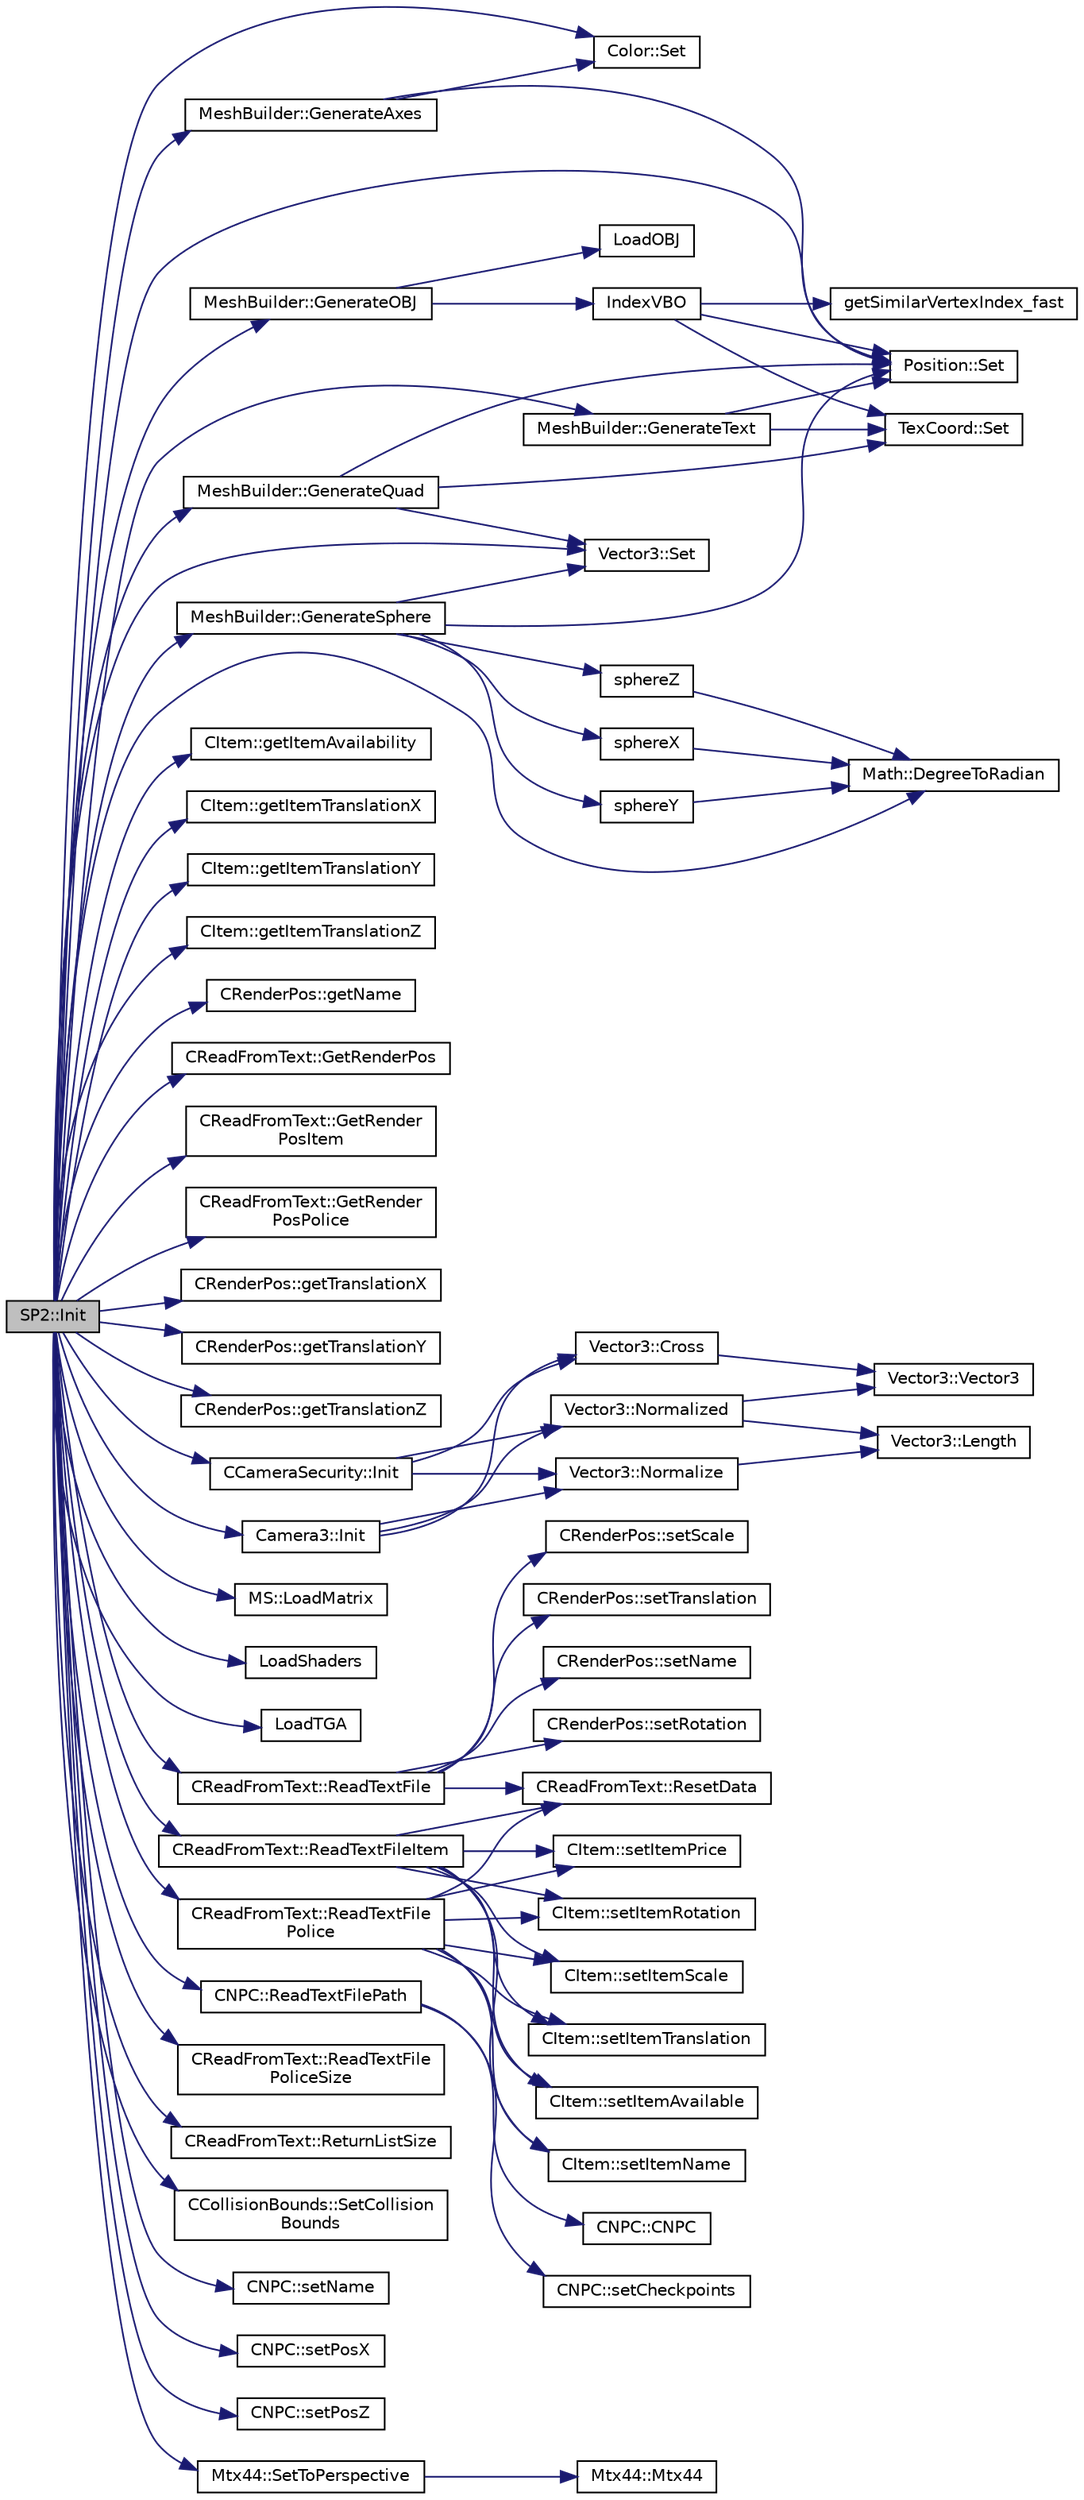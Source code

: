digraph "SP2::Init"
{
  bgcolor="transparent";
  edge [fontname="Helvetica",fontsize="10",labelfontname="Helvetica",labelfontsize="10"];
  node [fontname="Helvetica",fontsize="10",shape=record];
  rankdir="LR";
  Node1 [label="SP2::Init",height=0.2,width=0.4,color="black", fillcolor="grey75", style="filled", fontcolor="black"];
  Node1 -> Node2 [color="midnightblue",fontsize="10",style="solid",fontname="Helvetica"];
  Node2 [label="Math::DegreeToRadian",height=0.2,width=0.4,color="black",URL="$namespaceMath.html#ac04b987cc6c574a059e68cb58f58c09a",tooltip="Converts from degrees to radians. "];
  Node1 -> Node3 [color="midnightblue",fontsize="10",style="solid",fontname="Helvetica"];
  Node3 [label="MeshBuilder::GenerateAxes",height=0.2,width=0.4,color="black",URL="$classMeshBuilder.html#a78d37e2b0cc068eec801f17c367100e7",tooltip="Generate the vertices of a reference Axes; Use red for x-axis, green for y-axis, blue for z-axis Then..."];
  Node3 -> Node4 [color="midnightblue",fontsize="10",style="solid",fontname="Helvetica"];
  Node4 [label="Position::Set",height=0.2,width=0.4,color="black",URL="$structPosition.html#a2919b2441baf7a2f799791d65a1cfc15"];
  Node3 -> Node5 [color="midnightblue",fontsize="10",style="solid",fontname="Helvetica"];
  Node5 [label="Color::Set",height=0.2,width=0.4,color="black",URL="$structColor.html#acc77e4e3583d3eca7e476952e51bfb80"];
  Node1 -> Node6 [color="midnightblue",fontsize="10",style="solid",fontname="Helvetica"];
  Node6 [label="MeshBuilder::GenerateOBJ",height=0.2,width=0.4,color="black",URL="$classMeshBuilder.html#aba87550d7726a610c911fbb977fd3575"];
  Node6 -> Node7 [color="midnightblue",fontsize="10",style="solid",fontname="Helvetica"];
  Node7 [label="IndexVBO",height=0.2,width=0.4,color="black",URL="$LoadOBJ_8cpp.html#aa99ef9426a57205ed8acb8f7d41f3bae"];
  Node7 -> Node8 [color="midnightblue",fontsize="10",style="solid",fontname="Helvetica"];
  Node8 [label="getSimilarVertexIndex_fast",height=0.2,width=0.4,color="black",URL="$LoadOBJ_8cpp.html#af43afccb67fd9c80513489b75fddb347"];
  Node7 -> Node4 [color="midnightblue",fontsize="10",style="solid",fontname="Helvetica"];
  Node7 -> Node9 [color="midnightblue",fontsize="10",style="solid",fontname="Helvetica"];
  Node9 [label="TexCoord::Set",height=0.2,width=0.4,color="black",URL="$structTexCoord.html#a64b4ceeb1733c478cb4b5b1216146c32"];
  Node6 -> Node10 [color="midnightblue",fontsize="10",style="solid",fontname="Helvetica"];
  Node10 [label="LoadOBJ",height=0.2,width=0.4,color="black",URL="$LoadOBJ_8cpp.html#aa634e9cac0a72d751731db6b4479cbda"];
  Node1 -> Node11 [color="midnightblue",fontsize="10",style="solid",fontname="Helvetica"];
  Node11 [label="MeshBuilder::GenerateQuad",height=0.2,width=0.4,color="black",URL="$classMeshBuilder.html#aec661388bddf32e7bf834b38fb5ed34d",tooltip="Generate the vertices of a quad; Use random color for each vertex Then generate the VBO/IBO and store..."];
  Node11 -> Node4 [color="midnightblue",fontsize="10",style="solid",fontname="Helvetica"];
  Node11 -> Node12 [color="midnightblue",fontsize="10",style="solid",fontname="Helvetica"];
  Node12 [label="Vector3::Set",height=0.2,width=0.4,color="black",URL="$structVector3.html#a9c25d604bd52b162cfcb56302ef032bb",tooltip="Set the elements of this vector. "];
  Node11 -> Node9 [color="midnightblue",fontsize="10",style="solid",fontname="Helvetica"];
  Node1 -> Node13 [color="midnightblue",fontsize="10",style="solid",fontname="Helvetica"];
  Node13 [label="MeshBuilder::GenerateSphere",height=0.2,width=0.4,color="black",URL="$classMeshBuilder.html#a10f627b0355a031b42d0337e95d2af56"];
  Node13 -> Node4 [color="midnightblue",fontsize="10",style="solid",fontname="Helvetica"];
  Node13 -> Node12 [color="midnightblue",fontsize="10",style="solid",fontname="Helvetica"];
  Node13 -> Node14 [color="midnightblue",fontsize="10",style="solid",fontname="Helvetica"];
  Node14 [label="sphereX",height=0.2,width=0.4,color="black",URL="$MeshBuilder_8cpp.html#a42b85724173510abff8489cfe7806c3f"];
  Node14 -> Node2 [color="midnightblue",fontsize="10",style="solid",fontname="Helvetica"];
  Node13 -> Node15 [color="midnightblue",fontsize="10",style="solid",fontname="Helvetica"];
  Node15 [label="sphereY",height=0.2,width=0.4,color="black",URL="$MeshBuilder_8cpp.html#aca2515071d8156673cfaa4b54ae0a558"];
  Node15 -> Node2 [color="midnightblue",fontsize="10",style="solid",fontname="Helvetica"];
  Node13 -> Node16 [color="midnightblue",fontsize="10",style="solid",fontname="Helvetica"];
  Node16 [label="sphereZ",height=0.2,width=0.4,color="black",URL="$MeshBuilder_8cpp.html#ad611a1f30697cb26b310c16a493d8c4f"];
  Node16 -> Node2 [color="midnightblue",fontsize="10",style="solid",fontname="Helvetica"];
  Node1 -> Node17 [color="midnightblue",fontsize="10",style="solid",fontname="Helvetica"];
  Node17 [label="MeshBuilder::GenerateText",height=0.2,width=0.4,color="black",URL="$classMeshBuilder.html#aac7c87881dbc08f8d41f2068e0f40c76"];
  Node17 -> Node4 [color="midnightblue",fontsize="10",style="solid",fontname="Helvetica"];
  Node17 -> Node9 [color="midnightblue",fontsize="10",style="solid",fontname="Helvetica"];
  Node1 -> Node18 [color="midnightblue",fontsize="10",style="solid",fontname="Helvetica"];
  Node18 [label="CItem::getItemAvailability",height=0.2,width=0.4,color="black",URL="$classCItem.html#a4020a5ef13e705d275c28c4d2943920e"];
  Node1 -> Node19 [color="midnightblue",fontsize="10",style="solid",fontname="Helvetica"];
  Node19 [label="CItem::getItemTranslationX",height=0.2,width=0.4,color="black",URL="$classCItem.html#a4467447f207fc549d27c53d308c3c99c"];
  Node1 -> Node20 [color="midnightblue",fontsize="10",style="solid",fontname="Helvetica"];
  Node20 [label="CItem::getItemTranslationY",height=0.2,width=0.4,color="black",URL="$classCItem.html#a019ed70d6dd9f434bdede3fca771622b"];
  Node1 -> Node21 [color="midnightblue",fontsize="10",style="solid",fontname="Helvetica"];
  Node21 [label="CItem::getItemTranslationZ",height=0.2,width=0.4,color="black",URL="$classCItem.html#aa00a713e2186dc58e2a49727bb0e3df7"];
  Node1 -> Node22 [color="midnightblue",fontsize="10",style="solid",fontname="Helvetica"];
  Node22 [label="CRenderPos::getName",height=0.2,width=0.4,color="black",URL="$classCRenderPos.html#a85acc31227aa990799f303cc3f6846fd"];
  Node1 -> Node23 [color="midnightblue",fontsize="10",style="solid",fontname="Helvetica"];
  Node23 [label="CReadFromText::GetRenderPos",height=0.2,width=0.4,color="black",URL="$classCReadFromText.html#a47c9cede756d7aa11b86d6f1fb74e958"];
  Node1 -> Node24 [color="midnightblue",fontsize="10",style="solid",fontname="Helvetica"];
  Node24 [label="CReadFromText::GetRender\lPosItem",height=0.2,width=0.4,color="black",URL="$classCReadFromText.html#af3e2721e0c4eaf2dea2c5c97337df1b8"];
  Node1 -> Node25 [color="midnightblue",fontsize="10",style="solid",fontname="Helvetica"];
  Node25 [label="CReadFromText::GetRender\lPosPolice",height=0.2,width=0.4,color="black",URL="$classCReadFromText.html#ada1c18880d64f0f5cea1e8467b47df96"];
  Node1 -> Node26 [color="midnightblue",fontsize="10",style="solid",fontname="Helvetica"];
  Node26 [label="CRenderPos::getTranslationX",height=0.2,width=0.4,color="black",URL="$classCRenderPos.html#a7980c6f5efe97b90a255bfc674362b88"];
  Node1 -> Node27 [color="midnightblue",fontsize="10",style="solid",fontname="Helvetica"];
  Node27 [label="CRenderPos::getTranslationY",height=0.2,width=0.4,color="black",URL="$classCRenderPos.html#aef3ffa8b7f1d7c0e8f5481eaa8b8e5cc"];
  Node1 -> Node28 [color="midnightblue",fontsize="10",style="solid",fontname="Helvetica"];
  Node28 [label="CRenderPos::getTranslationZ",height=0.2,width=0.4,color="black",URL="$classCRenderPos.html#a34426e676efb3ff2698f33acd192e812"];
  Node1 -> Node29 [color="midnightblue",fontsize="10",style="solid",fontname="Helvetica"];
  Node29 [label="CCameraSecurity::Init",height=0.2,width=0.4,color="black",URL="$classCCameraSecurity.html#a8d9bd3c98bdf09d72bc2075ed78c0403"];
  Node29 -> Node30 [color="midnightblue",fontsize="10",style="solid",fontname="Helvetica"];
  Node30 [label="Vector3::Cross",height=0.2,width=0.4,color="black",URL="$structVector3.html#aa1cdc5357009b47fe585ddd61e263aad",tooltip="Cross product of 2 vectors. "];
  Node30 -> Node31 [color="midnightblue",fontsize="10",style="solid",fontname="Helvetica"];
  Node31 [label="Vector3::Vector3",height=0.2,width=0.4,color="black",URL="$structVector3.html#afa5e0c801fc2c8a820a54ea99302fe08",tooltip="Vector3 default constructor. "];
  Node29 -> Node32 [color="midnightblue",fontsize="10",style="solid",fontname="Helvetica"];
  Node32 [label="Vector3::Normalize",height=0.2,width=0.4,color="black",URL="$structVector3.html#aaef4f25a38878a640ab4a48002a7eff8",tooltip="Normalize this vector and return a reference to it. "];
  Node32 -> Node33 [color="midnightblue",fontsize="10",style="solid",fontname="Helvetica"];
  Node33 [label="Vector3::Length",height=0.2,width=0.4,color="black",URL="$structVector3.html#a200024a8442329de9a625ed58ffe7075",tooltip="Return length of vector. "];
  Node29 -> Node34 [color="midnightblue",fontsize="10",style="solid",fontname="Helvetica"];
  Node34 [label="Vector3::Normalized",height=0.2,width=0.4,color="black",URL="$structVector3.html#a2da0f00c5529bced69763320dac9c414",tooltip="Return a copy of this vector, normalized. "];
  Node34 -> Node33 [color="midnightblue",fontsize="10",style="solid",fontname="Helvetica"];
  Node34 -> Node31 [color="midnightblue",fontsize="10",style="solid",fontname="Helvetica"];
  Node1 -> Node35 [color="midnightblue",fontsize="10",style="solid",fontname="Helvetica"];
  Node35 [label="Camera3::Init",height=0.2,width=0.4,color="black",URL="$classCamera3.html#a19ed99e698e764c1da3a985cf75eb93f"];
  Node35 -> Node30 [color="midnightblue",fontsize="10",style="solid",fontname="Helvetica"];
  Node35 -> Node32 [color="midnightblue",fontsize="10",style="solid",fontname="Helvetica"];
  Node35 -> Node34 [color="midnightblue",fontsize="10",style="solid",fontname="Helvetica"];
  Node1 -> Node36 [color="midnightblue",fontsize="10",style="solid",fontname="Helvetica"];
  Node36 [label="MS::LoadMatrix",height=0.2,width=0.4,color="black",URL="$classMS.html#a86606fe9f575ccb747d77195c8aefdaf",tooltip="Return the top matrix with a new matrix. "];
  Node1 -> Node37 [color="midnightblue",fontsize="10",style="solid",fontname="Helvetica"];
  Node37 [label="LoadShaders",height=0.2,width=0.4,color="black",URL="$shader_8cpp.html#a833f10cca6a76fe34ae9efa23ac5e73c"];
  Node1 -> Node38 [color="midnightblue",fontsize="10",style="solid",fontname="Helvetica"];
  Node38 [label="LoadTGA",height=0.2,width=0.4,color="black",URL="$LoadTGA_8cpp.html#a459a80ca6de67a1e3493bfb66ae317e4"];
  Node1 -> Node39 [color="midnightblue",fontsize="10",style="solid",fontname="Helvetica"];
  Node39 [label="CReadFromText::ReadTextFile",height=0.2,width=0.4,color="black",URL="$classCReadFromText.html#ae69389337615ddea1f96770ec36d6b0c"];
  Node39 -> Node40 [color="midnightblue",fontsize="10",style="solid",fontname="Helvetica"];
  Node40 [label="CReadFromText::ResetData",height=0.2,width=0.4,color="black",URL="$classCReadFromText.html#aca740381311b8823c43023287c47d46e"];
  Node39 -> Node41 [color="midnightblue",fontsize="10",style="solid",fontname="Helvetica"];
  Node41 [label="CRenderPos::setName",height=0.2,width=0.4,color="black",URL="$classCRenderPos.html#a3f14fc0e5a8decdd4ee38e78a2977917"];
  Node39 -> Node42 [color="midnightblue",fontsize="10",style="solid",fontname="Helvetica"];
  Node42 [label="CRenderPos::setRotation",height=0.2,width=0.4,color="black",URL="$classCRenderPos.html#acd04bd4bf35c43cf1eb5c7df3bdc19cb"];
  Node39 -> Node43 [color="midnightblue",fontsize="10",style="solid",fontname="Helvetica"];
  Node43 [label="CRenderPos::setScale",height=0.2,width=0.4,color="black",URL="$classCRenderPos.html#ab678aa787ddec521c4d7bbf927230340"];
  Node39 -> Node44 [color="midnightblue",fontsize="10",style="solid",fontname="Helvetica"];
  Node44 [label="CRenderPos::setTranslation",height=0.2,width=0.4,color="black",URL="$classCRenderPos.html#a414f03604c96738578eb32aa29536020"];
  Node1 -> Node45 [color="midnightblue",fontsize="10",style="solid",fontname="Helvetica"];
  Node45 [label="CReadFromText::ReadTextFileItem",height=0.2,width=0.4,color="black",URL="$classCReadFromText.html#a8c58b64d56b923d55af5de6b94af3ea2"];
  Node45 -> Node40 [color="midnightblue",fontsize="10",style="solid",fontname="Helvetica"];
  Node45 -> Node46 [color="midnightblue",fontsize="10",style="solid",fontname="Helvetica"];
  Node46 [label="CItem::setItemAvailable",height=0.2,width=0.4,color="black",URL="$classCItem.html#a666a3c0c6a0f64ad1186514a31b0af9e"];
  Node45 -> Node47 [color="midnightblue",fontsize="10",style="solid",fontname="Helvetica"];
  Node47 [label="CItem::setItemName",height=0.2,width=0.4,color="black",URL="$classCItem.html#a975d9577390871458fea4a2fdfaeaec3"];
  Node45 -> Node48 [color="midnightblue",fontsize="10",style="solid",fontname="Helvetica"];
  Node48 [label="CItem::setItemPrice",height=0.2,width=0.4,color="black",URL="$classCItem.html#a9e9fee7fd5d46738fdfc65c330abbf08"];
  Node45 -> Node49 [color="midnightblue",fontsize="10",style="solid",fontname="Helvetica"];
  Node49 [label="CItem::setItemRotation",height=0.2,width=0.4,color="black",URL="$classCItem.html#a4333f4e926a0b400e29891afb28ebf93"];
  Node45 -> Node50 [color="midnightblue",fontsize="10",style="solid",fontname="Helvetica"];
  Node50 [label="CItem::setItemScale",height=0.2,width=0.4,color="black",URL="$classCItem.html#a3581f5eab1792bed9c6a114974500fda"];
  Node45 -> Node51 [color="midnightblue",fontsize="10",style="solid",fontname="Helvetica"];
  Node51 [label="CItem::setItemTranslation",height=0.2,width=0.4,color="black",URL="$classCItem.html#a18929b71f3a6a48acbb6766b6f6e35c4"];
  Node1 -> Node52 [color="midnightblue",fontsize="10",style="solid",fontname="Helvetica"];
  Node52 [label="CNPC::ReadTextFilePath",height=0.2,width=0.4,color="black",URL="$classCNPC.html#aa072fbc13660787d118a8b06b5949d6f"];
  Node52 -> Node53 [color="midnightblue",fontsize="10",style="solid",fontname="Helvetica"];
  Node53 [label="CNPC::CNPC",height=0.2,width=0.4,color="black",URL="$classCNPC.html#ae1da3972c31ba69773452b71104db4f4"];
  Node52 -> Node54 [color="midnightblue",fontsize="10",style="solid",fontname="Helvetica"];
  Node54 [label="CNPC::setCheckpoints",height=0.2,width=0.4,color="black",URL="$classCNPC.html#abab78f9367c0ad00421f45bcaa2f3bfe"];
  Node1 -> Node55 [color="midnightblue",fontsize="10",style="solid",fontname="Helvetica"];
  Node55 [label="CReadFromText::ReadTextFile\lPolice",height=0.2,width=0.4,color="black",URL="$classCReadFromText.html#a74f0e2ec9ab25e5e89ead8e18ae19a4f"];
  Node55 -> Node40 [color="midnightblue",fontsize="10",style="solid",fontname="Helvetica"];
  Node55 -> Node46 [color="midnightblue",fontsize="10",style="solid",fontname="Helvetica"];
  Node55 -> Node47 [color="midnightblue",fontsize="10",style="solid",fontname="Helvetica"];
  Node55 -> Node48 [color="midnightblue",fontsize="10",style="solid",fontname="Helvetica"];
  Node55 -> Node49 [color="midnightblue",fontsize="10",style="solid",fontname="Helvetica"];
  Node55 -> Node50 [color="midnightblue",fontsize="10",style="solid",fontname="Helvetica"];
  Node55 -> Node51 [color="midnightblue",fontsize="10",style="solid",fontname="Helvetica"];
  Node1 -> Node56 [color="midnightblue",fontsize="10",style="solid",fontname="Helvetica"];
  Node56 [label="CReadFromText::ReadTextFile\lPoliceSize",height=0.2,width=0.4,color="black",URL="$classCReadFromText.html#a20bc16380608953e6f7940a5439c696a"];
  Node1 -> Node57 [color="midnightblue",fontsize="10",style="solid",fontname="Helvetica"];
  Node57 [label="CReadFromText::ReturnListSize",height=0.2,width=0.4,color="black",URL="$classCReadFromText.html#abeec024313c1baf3541c72400c070b08"];
  Node1 -> Node4 [color="midnightblue",fontsize="10",style="solid",fontname="Helvetica"];
  Node1 -> Node12 [color="midnightblue",fontsize="10",style="solid",fontname="Helvetica"];
  Node1 -> Node5 [color="midnightblue",fontsize="10",style="solid",fontname="Helvetica"];
  Node1 -> Node58 [color="midnightblue",fontsize="10",style="solid",fontname="Helvetica"];
  Node58 [label="CCollisionBounds::SetCollision\lBounds",height=0.2,width=0.4,color="black",URL="$classCCollisionBounds.html#ae7839f6f519df7425134b5b6954baa41"];
  Node1 -> Node59 [color="midnightblue",fontsize="10",style="solid",fontname="Helvetica"];
  Node59 [label="CNPC::setName",height=0.2,width=0.4,color="black",URL="$classCNPC.html#aa5e3aede2735126287808e41b35d3e79"];
  Node1 -> Node60 [color="midnightblue",fontsize="10",style="solid",fontname="Helvetica"];
  Node60 [label="CNPC::setPosX",height=0.2,width=0.4,color="black",URL="$classCNPC.html#a845812680ee1f5f2ae18a01091733665"];
  Node1 -> Node61 [color="midnightblue",fontsize="10",style="solid",fontname="Helvetica"];
  Node61 [label="CNPC::setPosZ",height=0.2,width=0.4,color="black",URL="$classCNPC.html#a3cd42b55ac62c078bd61ee944cac532f"];
  Node1 -> Node62 [color="midnightblue",fontsize="10",style="solid",fontname="Helvetica"];
  Node62 [label="Mtx44::SetToPerspective",height=0.2,width=0.4,color="black",URL="$classMtx44.html#ac6e6521111d78ff36d539bf111a902c6",tooltip="Set matrix to be a perspective matrix. "];
  Node62 -> Node63 [color="midnightblue",fontsize="10",style="solid",fontname="Helvetica"];
  Node63 [label="Mtx44::Mtx44",height=0.2,width=0.4,color="black",URL="$classMtx44.html#a1b985913080679da29ff94217935b3c7",tooltip="Default Constructor. Default values are zero. "];
}
